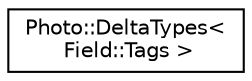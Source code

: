 digraph "Graphical Class Hierarchy"
{
 // LATEX_PDF_SIZE
  edge [fontname="Helvetica",fontsize="10",labelfontname="Helvetica",labelfontsize="10"];
  node [fontname="Helvetica",fontsize="10",shape=record];
  rankdir="LR";
  Node0 [label="Photo::DeltaTypes\<\l Field::Tags \>",height=0.2,width=0.4,color="black", fillcolor="white", style="filled",URL="$struct_photo_1_1_delta_types_3_01_field_1_1_tags_01_4.html",tooltip=" "];
}
